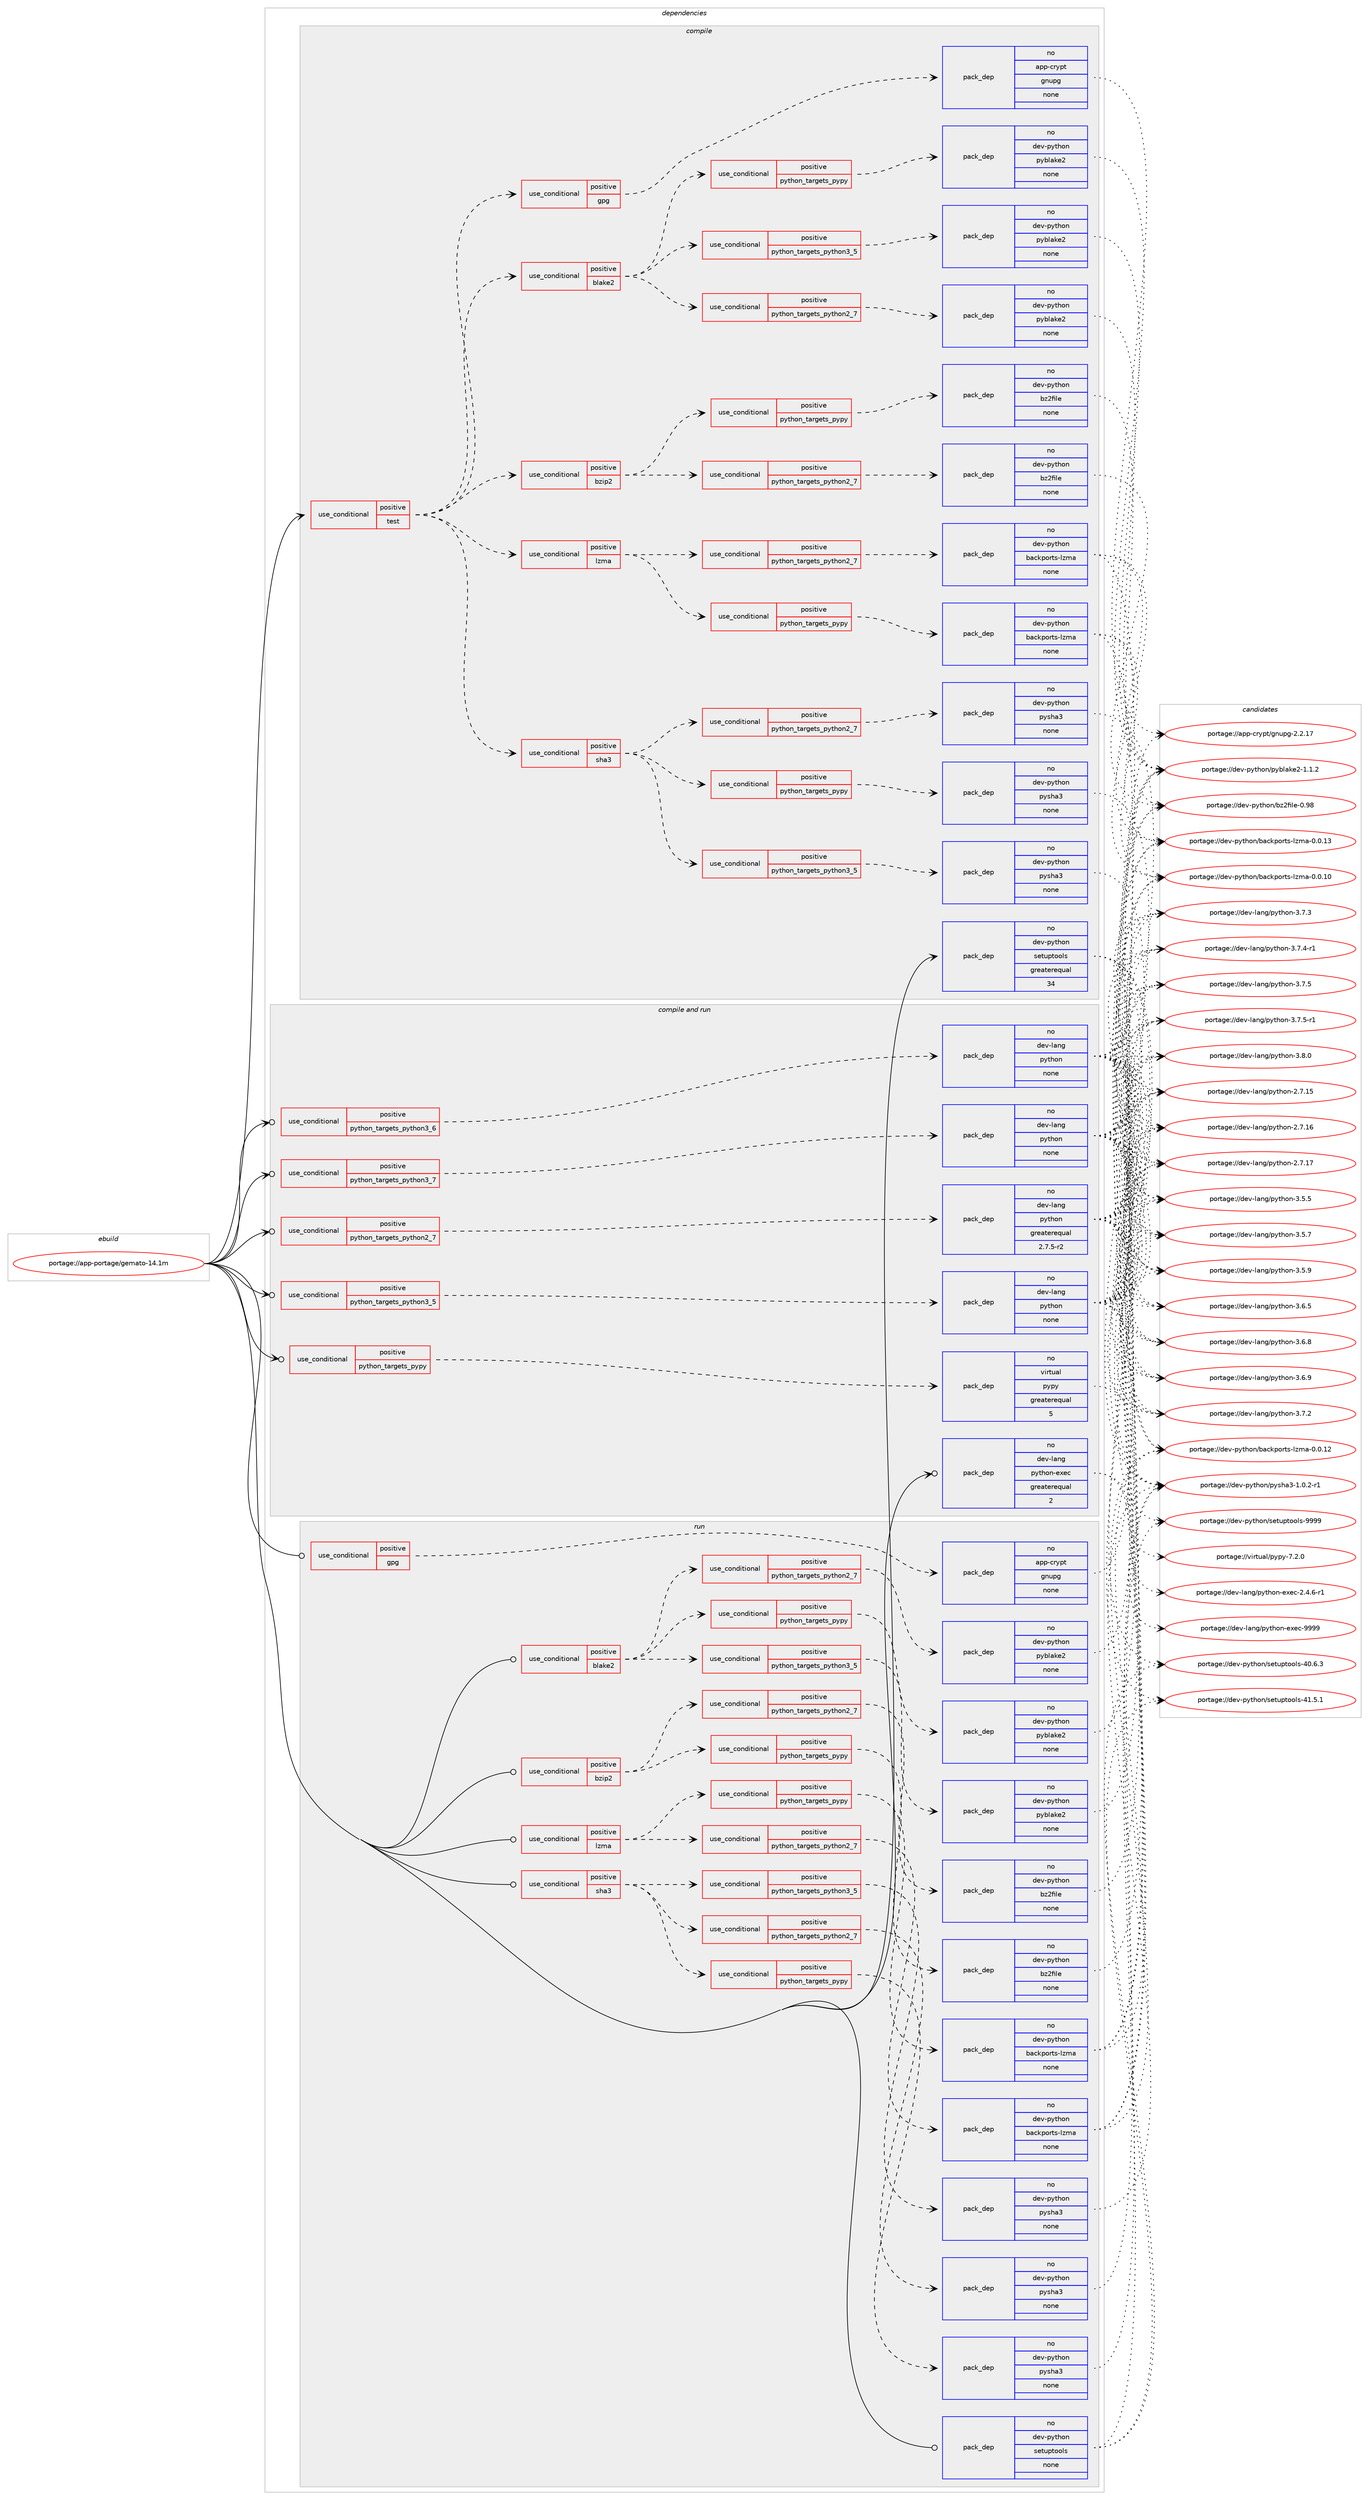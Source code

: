 digraph prolog {

# *************
# Graph options
# *************

newrank=true;
concentrate=true;
compound=true;
graph [rankdir=LR,fontname=Helvetica,fontsize=10,ranksep=1.5];#, ranksep=2.5, nodesep=0.2];
edge  [arrowhead=vee];
node  [fontname=Helvetica,fontsize=10];

# **********
# The ebuild
# **********

subgraph cluster_leftcol {
color=gray;
rank=same;
label=<<i>ebuild</i>>;
id [label="portage://app-portage/gemato-14.1m", color=red, width=4, href="../app-portage/gemato-14.1m.svg"];
}

# ****************
# The dependencies
# ****************

subgraph cluster_midcol {
color=gray;
label=<<i>dependencies</i>>;
subgraph cluster_compile {
fillcolor="#eeeeee";
style=filled;
label=<<i>compile</i>>;
subgraph cond9972 {
dependency40876 [label=<<TABLE BORDER="0" CELLBORDER="1" CELLSPACING="0" CELLPADDING="4"><TR><TD ROWSPAN="3" CELLPADDING="10">use_conditional</TD></TR><TR><TD>positive</TD></TR><TR><TD>test</TD></TR></TABLE>>, shape=none, color=red];
subgraph cond9973 {
dependency40877 [label=<<TABLE BORDER="0" CELLBORDER="1" CELLSPACING="0" CELLPADDING="4"><TR><TD ROWSPAN="3" CELLPADDING="10">use_conditional</TD></TR><TR><TD>positive</TD></TR><TR><TD>blake2</TD></TR></TABLE>>, shape=none, color=red];
subgraph cond9974 {
dependency40878 [label=<<TABLE BORDER="0" CELLBORDER="1" CELLSPACING="0" CELLPADDING="4"><TR><TD ROWSPAN="3" CELLPADDING="10">use_conditional</TD></TR><TR><TD>positive</TD></TR><TR><TD>python_targets_pypy</TD></TR></TABLE>>, shape=none, color=red];
subgraph pack30223 {
dependency40879 [label=<<TABLE BORDER="0" CELLBORDER="1" CELLSPACING="0" CELLPADDING="4" WIDTH="220"><TR><TD ROWSPAN="6" CELLPADDING="30">pack_dep</TD></TR><TR><TD WIDTH="110">no</TD></TR><TR><TD>dev-python</TD></TR><TR><TD>pyblake2</TD></TR><TR><TD>none</TD></TR><TR><TD></TD></TR></TABLE>>, shape=none, color=blue];
}
dependency40878:e -> dependency40879:w [weight=20,style="dashed",arrowhead="vee"];
}
dependency40877:e -> dependency40878:w [weight=20,style="dashed",arrowhead="vee"];
subgraph cond9975 {
dependency40880 [label=<<TABLE BORDER="0" CELLBORDER="1" CELLSPACING="0" CELLPADDING="4"><TR><TD ROWSPAN="3" CELLPADDING="10">use_conditional</TD></TR><TR><TD>positive</TD></TR><TR><TD>python_targets_python2_7</TD></TR></TABLE>>, shape=none, color=red];
subgraph pack30224 {
dependency40881 [label=<<TABLE BORDER="0" CELLBORDER="1" CELLSPACING="0" CELLPADDING="4" WIDTH="220"><TR><TD ROWSPAN="6" CELLPADDING="30">pack_dep</TD></TR><TR><TD WIDTH="110">no</TD></TR><TR><TD>dev-python</TD></TR><TR><TD>pyblake2</TD></TR><TR><TD>none</TD></TR><TR><TD></TD></TR></TABLE>>, shape=none, color=blue];
}
dependency40880:e -> dependency40881:w [weight=20,style="dashed",arrowhead="vee"];
}
dependency40877:e -> dependency40880:w [weight=20,style="dashed",arrowhead="vee"];
subgraph cond9976 {
dependency40882 [label=<<TABLE BORDER="0" CELLBORDER="1" CELLSPACING="0" CELLPADDING="4"><TR><TD ROWSPAN="3" CELLPADDING="10">use_conditional</TD></TR><TR><TD>positive</TD></TR><TR><TD>python_targets_python3_5</TD></TR></TABLE>>, shape=none, color=red];
subgraph pack30225 {
dependency40883 [label=<<TABLE BORDER="0" CELLBORDER="1" CELLSPACING="0" CELLPADDING="4" WIDTH="220"><TR><TD ROWSPAN="6" CELLPADDING="30">pack_dep</TD></TR><TR><TD WIDTH="110">no</TD></TR><TR><TD>dev-python</TD></TR><TR><TD>pyblake2</TD></TR><TR><TD>none</TD></TR><TR><TD></TD></TR></TABLE>>, shape=none, color=blue];
}
dependency40882:e -> dependency40883:w [weight=20,style="dashed",arrowhead="vee"];
}
dependency40877:e -> dependency40882:w [weight=20,style="dashed",arrowhead="vee"];
}
dependency40876:e -> dependency40877:w [weight=20,style="dashed",arrowhead="vee"];
subgraph cond9977 {
dependency40884 [label=<<TABLE BORDER="0" CELLBORDER="1" CELLSPACING="0" CELLPADDING="4"><TR><TD ROWSPAN="3" CELLPADDING="10">use_conditional</TD></TR><TR><TD>positive</TD></TR><TR><TD>bzip2</TD></TR></TABLE>>, shape=none, color=red];
subgraph cond9978 {
dependency40885 [label=<<TABLE BORDER="0" CELLBORDER="1" CELLSPACING="0" CELLPADDING="4"><TR><TD ROWSPAN="3" CELLPADDING="10">use_conditional</TD></TR><TR><TD>positive</TD></TR><TR><TD>python_targets_pypy</TD></TR></TABLE>>, shape=none, color=red];
subgraph pack30226 {
dependency40886 [label=<<TABLE BORDER="0" CELLBORDER="1" CELLSPACING="0" CELLPADDING="4" WIDTH="220"><TR><TD ROWSPAN="6" CELLPADDING="30">pack_dep</TD></TR><TR><TD WIDTH="110">no</TD></TR><TR><TD>dev-python</TD></TR><TR><TD>bz2file</TD></TR><TR><TD>none</TD></TR><TR><TD></TD></TR></TABLE>>, shape=none, color=blue];
}
dependency40885:e -> dependency40886:w [weight=20,style="dashed",arrowhead="vee"];
}
dependency40884:e -> dependency40885:w [weight=20,style="dashed",arrowhead="vee"];
subgraph cond9979 {
dependency40887 [label=<<TABLE BORDER="0" CELLBORDER="1" CELLSPACING="0" CELLPADDING="4"><TR><TD ROWSPAN="3" CELLPADDING="10">use_conditional</TD></TR><TR><TD>positive</TD></TR><TR><TD>python_targets_python2_7</TD></TR></TABLE>>, shape=none, color=red];
subgraph pack30227 {
dependency40888 [label=<<TABLE BORDER="0" CELLBORDER="1" CELLSPACING="0" CELLPADDING="4" WIDTH="220"><TR><TD ROWSPAN="6" CELLPADDING="30">pack_dep</TD></TR><TR><TD WIDTH="110">no</TD></TR><TR><TD>dev-python</TD></TR><TR><TD>bz2file</TD></TR><TR><TD>none</TD></TR><TR><TD></TD></TR></TABLE>>, shape=none, color=blue];
}
dependency40887:e -> dependency40888:w [weight=20,style="dashed",arrowhead="vee"];
}
dependency40884:e -> dependency40887:w [weight=20,style="dashed",arrowhead="vee"];
}
dependency40876:e -> dependency40884:w [weight=20,style="dashed",arrowhead="vee"];
subgraph cond9980 {
dependency40889 [label=<<TABLE BORDER="0" CELLBORDER="1" CELLSPACING="0" CELLPADDING="4"><TR><TD ROWSPAN="3" CELLPADDING="10">use_conditional</TD></TR><TR><TD>positive</TD></TR><TR><TD>gpg</TD></TR></TABLE>>, shape=none, color=red];
subgraph pack30228 {
dependency40890 [label=<<TABLE BORDER="0" CELLBORDER="1" CELLSPACING="0" CELLPADDING="4" WIDTH="220"><TR><TD ROWSPAN="6" CELLPADDING="30">pack_dep</TD></TR><TR><TD WIDTH="110">no</TD></TR><TR><TD>app-crypt</TD></TR><TR><TD>gnupg</TD></TR><TR><TD>none</TD></TR><TR><TD></TD></TR></TABLE>>, shape=none, color=blue];
}
dependency40889:e -> dependency40890:w [weight=20,style="dashed",arrowhead="vee"];
}
dependency40876:e -> dependency40889:w [weight=20,style="dashed",arrowhead="vee"];
subgraph cond9981 {
dependency40891 [label=<<TABLE BORDER="0" CELLBORDER="1" CELLSPACING="0" CELLPADDING="4"><TR><TD ROWSPAN="3" CELLPADDING="10">use_conditional</TD></TR><TR><TD>positive</TD></TR><TR><TD>lzma</TD></TR></TABLE>>, shape=none, color=red];
subgraph cond9982 {
dependency40892 [label=<<TABLE BORDER="0" CELLBORDER="1" CELLSPACING="0" CELLPADDING="4"><TR><TD ROWSPAN="3" CELLPADDING="10">use_conditional</TD></TR><TR><TD>positive</TD></TR><TR><TD>python_targets_pypy</TD></TR></TABLE>>, shape=none, color=red];
subgraph pack30229 {
dependency40893 [label=<<TABLE BORDER="0" CELLBORDER="1" CELLSPACING="0" CELLPADDING="4" WIDTH="220"><TR><TD ROWSPAN="6" CELLPADDING="30">pack_dep</TD></TR><TR><TD WIDTH="110">no</TD></TR><TR><TD>dev-python</TD></TR><TR><TD>backports-lzma</TD></TR><TR><TD>none</TD></TR><TR><TD></TD></TR></TABLE>>, shape=none, color=blue];
}
dependency40892:e -> dependency40893:w [weight=20,style="dashed",arrowhead="vee"];
}
dependency40891:e -> dependency40892:w [weight=20,style="dashed",arrowhead="vee"];
subgraph cond9983 {
dependency40894 [label=<<TABLE BORDER="0" CELLBORDER="1" CELLSPACING="0" CELLPADDING="4"><TR><TD ROWSPAN="3" CELLPADDING="10">use_conditional</TD></TR><TR><TD>positive</TD></TR><TR><TD>python_targets_python2_7</TD></TR></TABLE>>, shape=none, color=red];
subgraph pack30230 {
dependency40895 [label=<<TABLE BORDER="0" CELLBORDER="1" CELLSPACING="0" CELLPADDING="4" WIDTH="220"><TR><TD ROWSPAN="6" CELLPADDING="30">pack_dep</TD></TR><TR><TD WIDTH="110">no</TD></TR><TR><TD>dev-python</TD></TR><TR><TD>backports-lzma</TD></TR><TR><TD>none</TD></TR><TR><TD></TD></TR></TABLE>>, shape=none, color=blue];
}
dependency40894:e -> dependency40895:w [weight=20,style="dashed",arrowhead="vee"];
}
dependency40891:e -> dependency40894:w [weight=20,style="dashed",arrowhead="vee"];
}
dependency40876:e -> dependency40891:w [weight=20,style="dashed",arrowhead="vee"];
subgraph cond9984 {
dependency40896 [label=<<TABLE BORDER="0" CELLBORDER="1" CELLSPACING="0" CELLPADDING="4"><TR><TD ROWSPAN="3" CELLPADDING="10">use_conditional</TD></TR><TR><TD>positive</TD></TR><TR><TD>sha3</TD></TR></TABLE>>, shape=none, color=red];
subgraph cond9985 {
dependency40897 [label=<<TABLE BORDER="0" CELLBORDER="1" CELLSPACING="0" CELLPADDING="4"><TR><TD ROWSPAN="3" CELLPADDING="10">use_conditional</TD></TR><TR><TD>positive</TD></TR><TR><TD>python_targets_pypy</TD></TR></TABLE>>, shape=none, color=red];
subgraph pack30231 {
dependency40898 [label=<<TABLE BORDER="0" CELLBORDER="1" CELLSPACING="0" CELLPADDING="4" WIDTH="220"><TR><TD ROWSPAN="6" CELLPADDING="30">pack_dep</TD></TR><TR><TD WIDTH="110">no</TD></TR><TR><TD>dev-python</TD></TR><TR><TD>pysha3</TD></TR><TR><TD>none</TD></TR><TR><TD></TD></TR></TABLE>>, shape=none, color=blue];
}
dependency40897:e -> dependency40898:w [weight=20,style="dashed",arrowhead="vee"];
}
dependency40896:e -> dependency40897:w [weight=20,style="dashed",arrowhead="vee"];
subgraph cond9986 {
dependency40899 [label=<<TABLE BORDER="0" CELLBORDER="1" CELLSPACING="0" CELLPADDING="4"><TR><TD ROWSPAN="3" CELLPADDING="10">use_conditional</TD></TR><TR><TD>positive</TD></TR><TR><TD>python_targets_python2_7</TD></TR></TABLE>>, shape=none, color=red];
subgraph pack30232 {
dependency40900 [label=<<TABLE BORDER="0" CELLBORDER="1" CELLSPACING="0" CELLPADDING="4" WIDTH="220"><TR><TD ROWSPAN="6" CELLPADDING="30">pack_dep</TD></TR><TR><TD WIDTH="110">no</TD></TR><TR><TD>dev-python</TD></TR><TR><TD>pysha3</TD></TR><TR><TD>none</TD></TR><TR><TD></TD></TR></TABLE>>, shape=none, color=blue];
}
dependency40899:e -> dependency40900:w [weight=20,style="dashed",arrowhead="vee"];
}
dependency40896:e -> dependency40899:w [weight=20,style="dashed",arrowhead="vee"];
subgraph cond9987 {
dependency40901 [label=<<TABLE BORDER="0" CELLBORDER="1" CELLSPACING="0" CELLPADDING="4"><TR><TD ROWSPAN="3" CELLPADDING="10">use_conditional</TD></TR><TR><TD>positive</TD></TR><TR><TD>python_targets_python3_5</TD></TR></TABLE>>, shape=none, color=red];
subgraph pack30233 {
dependency40902 [label=<<TABLE BORDER="0" CELLBORDER="1" CELLSPACING="0" CELLPADDING="4" WIDTH="220"><TR><TD ROWSPAN="6" CELLPADDING="30">pack_dep</TD></TR><TR><TD WIDTH="110">no</TD></TR><TR><TD>dev-python</TD></TR><TR><TD>pysha3</TD></TR><TR><TD>none</TD></TR><TR><TD></TD></TR></TABLE>>, shape=none, color=blue];
}
dependency40901:e -> dependency40902:w [weight=20,style="dashed",arrowhead="vee"];
}
dependency40896:e -> dependency40901:w [weight=20,style="dashed",arrowhead="vee"];
}
dependency40876:e -> dependency40896:w [weight=20,style="dashed",arrowhead="vee"];
}
id:e -> dependency40876:w [weight=20,style="solid",arrowhead="vee"];
subgraph pack30234 {
dependency40903 [label=<<TABLE BORDER="0" CELLBORDER="1" CELLSPACING="0" CELLPADDING="4" WIDTH="220"><TR><TD ROWSPAN="6" CELLPADDING="30">pack_dep</TD></TR><TR><TD WIDTH="110">no</TD></TR><TR><TD>dev-python</TD></TR><TR><TD>setuptools</TD></TR><TR><TD>greaterequal</TD></TR><TR><TD>34</TD></TR></TABLE>>, shape=none, color=blue];
}
id:e -> dependency40903:w [weight=20,style="solid",arrowhead="vee"];
}
subgraph cluster_compileandrun {
fillcolor="#eeeeee";
style=filled;
label=<<i>compile and run</i>>;
subgraph cond9988 {
dependency40904 [label=<<TABLE BORDER="0" CELLBORDER="1" CELLSPACING="0" CELLPADDING="4"><TR><TD ROWSPAN="3" CELLPADDING="10">use_conditional</TD></TR><TR><TD>positive</TD></TR><TR><TD>python_targets_pypy</TD></TR></TABLE>>, shape=none, color=red];
subgraph pack30235 {
dependency40905 [label=<<TABLE BORDER="0" CELLBORDER="1" CELLSPACING="0" CELLPADDING="4" WIDTH="220"><TR><TD ROWSPAN="6" CELLPADDING="30">pack_dep</TD></TR><TR><TD WIDTH="110">no</TD></TR><TR><TD>virtual</TD></TR><TR><TD>pypy</TD></TR><TR><TD>greaterequal</TD></TR><TR><TD>5</TD></TR></TABLE>>, shape=none, color=blue];
}
dependency40904:e -> dependency40905:w [weight=20,style="dashed",arrowhead="vee"];
}
id:e -> dependency40904:w [weight=20,style="solid",arrowhead="odotvee"];
subgraph cond9989 {
dependency40906 [label=<<TABLE BORDER="0" CELLBORDER="1" CELLSPACING="0" CELLPADDING="4"><TR><TD ROWSPAN="3" CELLPADDING="10">use_conditional</TD></TR><TR><TD>positive</TD></TR><TR><TD>python_targets_python2_7</TD></TR></TABLE>>, shape=none, color=red];
subgraph pack30236 {
dependency40907 [label=<<TABLE BORDER="0" CELLBORDER="1" CELLSPACING="0" CELLPADDING="4" WIDTH="220"><TR><TD ROWSPAN="6" CELLPADDING="30">pack_dep</TD></TR><TR><TD WIDTH="110">no</TD></TR><TR><TD>dev-lang</TD></TR><TR><TD>python</TD></TR><TR><TD>greaterequal</TD></TR><TR><TD>2.7.5-r2</TD></TR></TABLE>>, shape=none, color=blue];
}
dependency40906:e -> dependency40907:w [weight=20,style="dashed",arrowhead="vee"];
}
id:e -> dependency40906:w [weight=20,style="solid",arrowhead="odotvee"];
subgraph cond9990 {
dependency40908 [label=<<TABLE BORDER="0" CELLBORDER="1" CELLSPACING="0" CELLPADDING="4"><TR><TD ROWSPAN="3" CELLPADDING="10">use_conditional</TD></TR><TR><TD>positive</TD></TR><TR><TD>python_targets_python3_5</TD></TR></TABLE>>, shape=none, color=red];
subgraph pack30237 {
dependency40909 [label=<<TABLE BORDER="0" CELLBORDER="1" CELLSPACING="0" CELLPADDING="4" WIDTH="220"><TR><TD ROWSPAN="6" CELLPADDING="30">pack_dep</TD></TR><TR><TD WIDTH="110">no</TD></TR><TR><TD>dev-lang</TD></TR><TR><TD>python</TD></TR><TR><TD>none</TD></TR><TR><TD></TD></TR></TABLE>>, shape=none, color=blue];
}
dependency40908:e -> dependency40909:w [weight=20,style="dashed",arrowhead="vee"];
}
id:e -> dependency40908:w [weight=20,style="solid",arrowhead="odotvee"];
subgraph cond9991 {
dependency40910 [label=<<TABLE BORDER="0" CELLBORDER="1" CELLSPACING="0" CELLPADDING="4"><TR><TD ROWSPAN="3" CELLPADDING="10">use_conditional</TD></TR><TR><TD>positive</TD></TR><TR><TD>python_targets_python3_6</TD></TR></TABLE>>, shape=none, color=red];
subgraph pack30238 {
dependency40911 [label=<<TABLE BORDER="0" CELLBORDER="1" CELLSPACING="0" CELLPADDING="4" WIDTH="220"><TR><TD ROWSPAN="6" CELLPADDING="30">pack_dep</TD></TR><TR><TD WIDTH="110">no</TD></TR><TR><TD>dev-lang</TD></TR><TR><TD>python</TD></TR><TR><TD>none</TD></TR><TR><TD></TD></TR></TABLE>>, shape=none, color=blue];
}
dependency40910:e -> dependency40911:w [weight=20,style="dashed",arrowhead="vee"];
}
id:e -> dependency40910:w [weight=20,style="solid",arrowhead="odotvee"];
subgraph cond9992 {
dependency40912 [label=<<TABLE BORDER="0" CELLBORDER="1" CELLSPACING="0" CELLPADDING="4"><TR><TD ROWSPAN="3" CELLPADDING="10">use_conditional</TD></TR><TR><TD>positive</TD></TR><TR><TD>python_targets_python3_7</TD></TR></TABLE>>, shape=none, color=red];
subgraph pack30239 {
dependency40913 [label=<<TABLE BORDER="0" CELLBORDER="1" CELLSPACING="0" CELLPADDING="4" WIDTH="220"><TR><TD ROWSPAN="6" CELLPADDING="30">pack_dep</TD></TR><TR><TD WIDTH="110">no</TD></TR><TR><TD>dev-lang</TD></TR><TR><TD>python</TD></TR><TR><TD>none</TD></TR><TR><TD></TD></TR></TABLE>>, shape=none, color=blue];
}
dependency40912:e -> dependency40913:w [weight=20,style="dashed",arrowhead="vee"];
}
id:e -> dependency40912:w [weight=20,style="solid",arrowhead="odotvee"];
subgraph pack30240 {
dependency40914 [label=<<TABLE BORDER="0" CELLBORDER="1" CELLSPACING="0" CELLPADDING="4" WIDTH="220"><TR><TD ROWSPAN="6" CELLPADDING="30">pack_dep</TD></TR><TR><TD WIDTH="110">no</TD></TR><TR><TD>dev-lang</TD></TR><TR><TD>python-exec</TD></TR><TR><TD>greaterequal</TD></TR><TR><TD>2</TD></TR></TABLE>>, shape=none, color=blue];
}
id:e -> dependency40914:w [weight=20,style="solid",arrowhead="odotvee"];
}
subgraph cluster_run {
fillcolor="#eeeeee";
style=filled;
label=<<i>run</i>>;
subgraph cond9993 {
dependency40915 [label=<<TABLE BORDER="0" CELLBORDER="1" CELLSPACING="0" CELLPADDING="4"><TR><TD ROWSPAN="3" CELLPADDING="10">use_conditional</TD></TR><TR><TD>positive</TD></TR><TR><TD>blake2</TD></TR></TABLE>>, shape=none, color=red];
subgraph cond9994 {
dependency40916 [label=<<TABLE BORDER="0" CELLBORDER="1" CELLSPACING="0" CELLPADDING="4"><TR><TD ROWSPAN="3" CELLPADDING="10">use_conditional</TD></TR><TR><TD>positive</TD></TR><TR><TD>python_targets_pypy</TD></TR></TABLE>>, shape=none, color=red];
subgraph pack30241 {
dependency40917 [label=<<TABLE BORDER="0" CELLBORDER="1" CELLSPACING="0" CELLPADDING="4" WIDTH="220"><TR><TD ROWSPAN="6" CELLPADDING="30">pack_dep</TD></TR><TR><TD WIDTH="110">no</TD></TR><TR><TD>dev-python</TD></TR><TR><TD>pyblake2</TD></TR><TR><TD>none</TD></TR><TR><TD></TD></TR></TABLE>>, shape=none, color=blue];
}
dependency40916:e -> dependency40917:w [weight=20,style="dashed",arrowhead="vee"];
}
dependency40915:e -> dependency40916:w [weight=20,style="dashed",arrowhead="vee"];
subgraph cond9995 {
dependency40918 [label=<<TABLE BORDER="0" CELLBORDER="1" CELLSPACING="0" CELLPADDING="4"><TR><TD ROWSPAN="3" CELLPADDING="10">use_conditional</TD></TR><TR><TD>positive</TD></TR><TR><TD>python_targets_python2_7</TD></TR></TABLE>>, shape=none, color=red];
subgraph pack30242 {
dependency40919 [label=<<TABLE BORDER="0" CELLBORDER="1" CELLSPACING="0" CELLPADDING="4" WIDTH="220"><TR><TD ROWSPAN="6" CELLPADDING="30">pack_dep</TD></TR><TR><TD WIDTH="110">no</TD></TR><TR><TD>dev-python</TD></TR><TR><TD>pyblake2</TD></TR><TR><TD>none</TD></TR><TR><TD></TD></TR></TABLE>>, shape=none, color=blue];
}
dependency40918:e -> dependency40919:w [weight=20,style="dashed",arrowhead="vee"];
}
dependency40915:e -> dependency40918:w [weight=20,style="dashed",arrowhead="vee"];
subgraph cond9996 {
dependency40920 [label=<<TABLE BORDER="0" CELLBORDER="1" CELLSPACING="0" CELLPADDING="4"><TR><TD ROWSPAN="3" CELLPADDING="10">use_conditional</TD></TR><TR><TD>positive</TD></TR><TR><TD>python_targets_python3_5</TD></TR></TABLE>>, shape=none, color=red];
subgraph pack30243 {
dependency40921 [label=<<TABLE BORDER="0" CELLBORDER="1" CELLSPACING="0" CELLPADDING="4" WIDTH="220"><TR><TD ROWSPAN="6" CELLPADDING="30">pack_dep</TD></TR><TR><TD WIDTH="110">no</TD></TR><TR><TD>dev-python</TD></TR><TR><TD>pyblake2</TD></TR><TR><TD>none</TD></TR><TR><TD></TD></TR></TABLE>>, shape=none, color=blue];
}
dependency40920:e -> dependency40921:w [weight=20,style="dashed",arrowhead="vee"];
}
dependency40915:e -> dependency40920:w [weight=20,style="dashed",arrowhead="vee"];
}
id:e -> dependency40915:w [weight=20,style="solid",arrowhead="odot"];
subgraph cond9997 {
dependency40922 [label=<<TABLE BORDER="0" CELLBORDER="1" CELLSPACING="0" CELLPADDING="4"><TR><TD ROWSPAN="3" CELLPADDING="10">use_conditional</TD></TR><TR><TD>positive</TD></TR><TR><TD>bzip2</TD></TR></TABLE>>, shape=none, color=red];
subgraph cond9998 {
dependency40923 [label=<<TABLE BORDER="0" CELLBORDER="1" CELLSPACING="0" CELLPADDING="4"><TR><TD ROWSPAN="3" CELLPADDING="10">use_conditional</TD></TR><TR><TD>positive</TD></TR><TR><TD>python_targets_pypy</TD></TR></TABLE>>, shape=none, color=red];
subgraph pack30244 {
dependency40924 [label=<<TABLE BORDER="0" CELLBORDER="1" CELLSPACING="0" CELLPADDING="4" WIDTH="220"><TR><TD ROWSPAN="6" CELLPADDING="30">pack_dep</TD></TR><TR><TD WIDTH="110">no</TD></TR><TR><TD>dev-python</TD></TR><TR><TD>bz2file</TD></TR><TR><TD>none</TD></TR><TR><TD></TD></TR></TABLE>>, shape=none, color=blue];
}
dependency40923:e -> dependency40924:w [weight=20,style="dashed",arrowhead="vee"];
}
dependency40922:e -> dependency40923:w [weight=20,style="dashed",arrowhead="vee"];
subgraph cond9999 {
dependency40925 [label=<<TABLE BORDER="0" CELLBORDER="1" CELLSPACING="0" CELLPADDING="4"><TR><TD ROWSPAN="3" CELLPADDING="10">use_conditional</TD></TR><TR><TD>positive</TD></TR><TR><TD>python_targets_python2_7</TD></TR></TABLE>>, shape=none, color=red];
subgraph pack30245 {
dependency40926 [label=<<TABLE BORDER="0" CELLBORDER="1" CELLSPACING="0" CELLPADDING="4" WIDTH="220"><TR><TD ROWSPAN="6" CELLPADDING="30">pack_dep</TD></TR><TR><TD WIDTH="110">no</TD></TR><TR><TD>dev-python</TD></TR><TR><TD>bz2file</TD></TR><TR><TD>none</TD></TR><TR><TD></TD></TR></TABLE>>, shape=none, color=blue];
}
dependency40925:e -> dependency40926:w [weight=20,style="dashed",arrowhead="vee"];
}
dependency40922:e -> dependency40925:w [weight=20,style="dashed",arrowhead="vee"];
}
id:e -> dependency40922:w [weight=20,style="solid",arrowhead="odot"];
subgraph cond10000 {
dependency40927 [label=<<TABLE BORDER="0" CELLBORDER="1" CELLSPACING="0" CELLPADDING="4"><TR><TD ROWSPAN="3" CELLPADDING="10">use_conditional</TD></TR><TR><TD>positive</TD></TR><TR><TD>gpg</TD></TR></TABLE>>, shape=none, color=red];
subgraph pack30246 {
dependency40928 [label=<<TABLE BORDER="0" CELLBORDER="1" CELLSPACING="0" CELLPADDING="4" WIDTH="220"><TR><TD ROWSPAN="6" CELLPADDING="30">pack_dep</TD></TR><TR><TD WIDTH="110">no</TD></TR><TR><TD>app-crypt</TD></TR><TR><TD>gnupg</TD></TR><TR><TD>none</TD></TR><TR><TD></TD></TR></TABLE>>, shape=none, color=blue];
}
dependency40927:e -> dependency40928:w [weight=20,style="dashed",arrowhead="vee"];
}
id:e -> dependency40927:w [weight=20,style="solid",arrowhead="odot"];
subgraph cond10001 {
dependency40929 [label=<<TABLE BORDER="0" CELLBORDER="1" CELLSPACING="0" CELLPADDING="4"><TR><TD ROWSPAN="3" CELLPADDING="10">use_conditional</TD></TR><TR><TD>positive</TD></TR><TR><TD>lzma</TD></TR></TABLE>>, shape=none, color=red];
subgraph cond10002 {
dependency40930 [label=<<TABLE BORDER="0" CELLBORDER="1" CELLSPACING="0" CELLPADDING="4"><TR><TD ROWSPAN="3" CELLPADDING="10">use_conditional</TD></TR><TR><TD>positive</TD></TR><TR><TD>python_targets_pypy</TD></TR></TABLE>>, shape=none, color=red];
subgraph pack30247 {
dependency40931 [label=<<TABLE BORDER="0" CELLBORDER="1" CELLSPACING="0" CELLPADDING="4" WIDTH="220"><TR><TD ROWSPAN="6" CELLPADDING="30">pack_dep</TD></TR><TR><TD WIDTH="110">no</TD></TR><TR><TD>dev-python</TD></TR><TR><TD>backports-lzma</TD></TR><TR><TD>none</TD></TR><TR><TD></TD></TR></TABLE>>, shape=none, color=blue];
}
dependency40930:e -> dependency40931:w [weight=20,style="dashed",arrowhead="vee"];
}
dependency40929:e -> dependency40930:w [weight=20,style="dashed",arrowhead="vee"];
subgraph cond10003 {
dependency40932 [label=<<TABLE BORDER="0" CELLBORDER="1" CELLSPACING="0" CELLPADDING="4"><TR><TD ROWSPAN="3" CELLPADDING="10">use_conditional</TD></TR><TR><TD>positive</TD></TR><TR><TD>python_targets_python2_7</TD></TR></TABLE>>, shape=none, color=red];
subgraph pack30248 {
dependency40933 [label=<<TABLE BORDER="0" CELLBORDER="1" CELLSPACING="0" CELLPADDING="4" WIDTH="220"><TR><TD ROWSPAN="6" CELLPADDING="30">pack_dep</TD></TR><TR><TD WIDTH="110">no</TD></TR><TR><TD>dev-python</TD></TR><TR><TD>backports-lzma</TD></TR><TR><TD>none</TD></TR><TR><TD></TD></TR></TABLE>>, shape=none, color=blue];
}
dependency40932:e -> dependency40933:w [weight=20,style="dashed",arrowhead="vee"];
}
dependency40929:e -> dependency40932:w [weight=20,style="dashed",arrowhead="vee"];
}
id:e -> dependency40929:w [weight=20,style="solid",arrowhead="odot"];
subgraph cond10004 {
dependency40934 [label=<<TABLE BORDER="0" CELLBORDER="1" CELLSPACING="0" CELLPADDING="4"><TR><TD ROWSPAN="3" CELLPADDING="10">use_conditional</TD></TR><TR><TD>positive</TD></TR><TR><TD>sha3</TD></TR></TABLE>>, shape=none, color=red];
subgraph cond10005 {
dependency40935 [label=<<TABLE BORDER="0" CELLBORDER="1" CELLSPACING="0" CELLPADDING="4"><TR><TD ROWSPAN="3" CELLPADDING="10">use_conditional</TD></TR><TR><TD>positive</TD></TR><TR><TD>python_targets_pypy</TD></TR></TABLE>>, shape=none, color=red];
subgraph pack30249 {
dependency40936 [label=<<TABLE BORDER="0" CELLBORDER="1" CELLSPACING="0" CELLPADDING="4" WIDTH="220"><TR><TD ROWSPAN="6" CELLPADDING="30">pack_dep</TD></TR><TR><TD WIDTH="110">no</TD></TR><TR><TD>dev-python</TD></TR><TR><TD>pysha3</TD></TR><TR><TD>none</TD></TR><TR><TD></TD></TR></TABLE>>, shape=none, color=blue];
}
dependency40935:e -> dependency40936:w [weight=20,style="dashed",arrowhead="vee"];
}
dependency40934:e -> dependency40935:w [weight=20,style="dashed",arrowhead="vee"];
subgraph cond10006 {
dependency40937 [label=<<TABLE BORDER="0" CELLBORDER="1" CELLSPACING="0" CELLPADDING="4"><TR><TD ROWSPAN="3" CELLPADDING="10">use_conditional</TD></TR><TR><TD>positive</TD></TR><TR><TD>python_targets_python2_7</TD></TR></TABLE>>, shape=none, color=red];
subgraph pack30250 {
dependency40938 [label=<<TABLE BORDER="0" CELLBORDER="1" CELLSPACING="0" CELLPADDING="4" WIDTH="220"><TR><TD ROWSPAN="6" CELLPADDING="30">pack_dep</TD></TR><TR><TD WIDTH="110">no</TD></TR><TR><TD>dev-python</TD></TR><TR><TD>pysha3</TD></TR><TR><TD>none</TD></TR><TR><TD></TD></TR></TABLE>>, shape=none, color=blue];
}
dependency40937:e -> dependency40938:w [weight=20,style="dashed",arrowhead="vee"];
}
dependency40934:e -> dependency40937:w [weight=20,style="dashed",arrowhead="vee"];
subgraph cond10007 {
dependency40939 [label=<<TABLE BORDER="0" CELLBORDER="1" CELLSPACING="0" CELLPADDING="4"><TR><TD ROWSPAN="3" CELLPADDING="10">use_conditional</TD></TR><TR><TD>positive</TD></TR><TR><TD>python_targets_python3_5</TD></TR></TABLE>>, shape=none, color=red];
subgraph pack30251 {
dependency40940 [label=<<TABLE BORDER="0" CELLBORDER="1" CELLSPACING="0" CELLPADDING="4" WIDTH="220"><TR><TD ROWSPAN="6" CELLPADDING="30">pack_dep</TD></TR><TR><TD WIDTH="110">no</TD></TR><TR><TD>dev-python</TD></TR><TR><TD>pysha3</TD></TR><TR><TD>none</TD></TR><TR><TD></TD></TR></TABLE>>, shape=none, color=blue];
}
dependency40939:e -> dependency40940:w [weight=20,style="dashed",arrowhead="vee"];
}
dependency40934:e -> dependency40939:w [weight=20,style="dashed",arrowhead="vee"];
}
id:e -> dependency40934:w [weight=20,style="solid",arrowhead="odot"];
subgraph pack30252 {
dependency40941 [label=<<TABLE BORDER="0" CELLBORDER="1" CELLSPACING="0" CELLPADDING="4" WIDTH="220"><TR><TD ROWSPAN="6" CELLPADDING="30">pack_dep</TD></TR><TR><TD WIDTH="110">no</TD></TR><TR><TD>dev-python</TD></TR><TR><TD>setuptools</TD></TR><TR><TD>none</TD></TR><TR><TD></TD></TR></TABLE>>, shape=none, color=blue];
}
id:e -> dependency40941:w [weight=20,style="solid",arrowhead="odot"];
}
}

# **************
# The candidates
# **************

subgraph cluster_choices {
rank=same;
color=gray;
label=<<i>candidates</i>>;

subgraph choice30223 {
color=black;
nodesep=1;
choiceportage1001011184511212111610411111047112121981089710710150454946494650 [label="portage://dev-python/pyblake2-1.1.2", color=red, width=4,href="../dev-python/pyblake2-1.1.2.svg"];
dependency40879:e -> choiceportage1001011184511212111610411111047112121981089710710150454946494650:w [style=dotted,weight="100"];
}
subgraph choice30224 {
color=black;
nodesep=1;
choiceportage1001011184511212111610411111047112121981089710710150454946494650 [label="portage://dev-python/pyblake2-1.1.2", color=red, width=4,href="../dev-python/pyblake2-1.1.2.svg"];
dependency40881:e -> choiceportage1001011184511212111610411111047112121981089710710150454946494650:w [style=dotted,weight="100"];
}
subgraph choice30225 {
color=black;
nodesep=1;
choiceportage1001011184511212111610411111047112121981089710710150454946494650 [label="portage://dev-python/pyblake2-1.1.2", color=red, width=4,href="../dev-python/pyblake2-1.1.2.svg"];
dependency40883:e -> choiceportage1001011184511212111610411111047112121981089710710150454946494650:w [style=dotted,weight="100"];
}
subgraph choice30226 {
color=black;
nodesep=1;
choiceportage100101118451121211161041111104798122501021051081014548465756 [label="portage://dev-python/bz2file-0.98", color=red, width=4,href="../dev-python/bz2file-0.98.svg"];
dependency40886:e -> choiceportage100101118451121211161041111104798122501021051081014548465756:w [style=dotted,weight="100"];
}
subgraph choice30227 {
color=black;
nodesep=1;
choiceportage100101118451121211161041111104798122501021051081014548465756 [label="portage://dev-python/bz2file-0.98", color=red, width=4,href="../dev-python/bz2file-0.98.svg"];
dependency40888:e -> choiceportage100101118451121211161041111104798122501021051081014548465756:w [style=dotted,weight="100"];
}
subgraph choice30228 {
color=black;
nodesep=1;
choiceportage9711211245991141211121164710311011711210345504650464955 [label="portage://app-crypt/gnupg-2.2.17", color=red, width=4,href="../app-crypt/gnupg-2.2.17.svg"];
dependency40890:e -> choiceportage9711211245991141211121164710311011711210345504650464955:w [style=dotted,weight="100"];
}
subgraph choice30229 {
color=black;
nodesep=1;
choiceportage1001011184511212111610411111047989799107112111114116115451081221099745484648464948 [label="portage://dev-python/backports-lzma-0.0.10", color=red, width=4,href="../dev-python/backports-lzma-0.0.10.svg"];
choiceportage1001011184511212111610411111047989799107112111114116115451081221099745484648464950 [label="portage://dev-python/backports-lzma-0.0.12", color=red, width=4,href="../dev-python/backports-lzma-0.0.12.svg"];
choiceportage1001011184511212111610411111047989799107112111114116115451081221099745484648464951 [label="portage://dev-python/backports-lzma-0.0.13", color=red, width=4,href="../dev-python/backports-lzma-0.0.13.svg"];
dependency40893:e -> choiceportage1001011184511212111610411111047989799107112111114116115451081221099745484648464948:w [style=dotted,weight="100"];
dependency40893:e -> choiceportage1001011184511212111610411111047989799107112111114116115451081221099745484648464950:w [style=dotted,weight="100"];
dependency40893:e -> choiceportage1001011184511212111610411111047989799107112111114116115451081221099745484648464951:w [style=dotted,weight="100"];
}
subgraph choice30230 {
color=black;
nodesep=1;
choiceportage1001011184511212111610411111047989799107112111114116115451081221099745484648464948 [label="portage://dev-python/backports-lzma-0.0.10", color=red, width=4,href="../dev-python/backports-lzma-0.0.10.svg"];
choiceportage1001011184511212111610411111047989799107112111114116115451081221099745484648464950 [label="portage://dev-python/backports-lzma-0.0.12", color=red, width=4,href="../dev-python/backports-lzma-0.0.12.svg"];
choiceportage1001011184511212111610411111047989799107112111114116115451081221099745484648464951 [label="portage://dev-python/backports-lzma-0.0.13", color=red, width=4,href="../dev-python/backports-lzma-0.0.13.svg"];
dependency40895:e -> choiceportage1001011184511212111610411111047989799107112111114116115451081221099745484648464948:w [style=dotted,weight="100"];
dependency40895:e -> choiceportage1001011184511212111610411111047989799107112111114116115451081221099745484648464950:w [style=dotted,weight="100"];
dependency40895:e -> choiceportage1001011184511212111610411111047989799107112111114116115451081221099745484648464951:w [style=dotted,weight="100"];
}
subgraph choice30231 {
color=black;
nodesep=1;
choiceportage100101118451121211161041111104711212111510497514549464846504511449 [label="portage://dev-python/pysha3-1.0.2-r1", color=red, width=4,href="../dev-python/pysha3-1.0.2-r1.svg"];
dependency40898:e -> choiceportage100101118451121211161041111104711212111510497514549464846504511449:w [style=dotted,weight="100"];
}
subgraph choice30232 {
color=black;
nodesep=1;
choiceportage100101118451121211161041111104711212111510497514549464846504511449 [label="portage://dev-python/pysha3-1.0.2-r1", color=red, width=4,href="../dev-python/pysha3-1.0.2-r1.svg"];
dependency40900:e -> choiceportage100101118451121211161041111104711212111510497514549464846504511449:w [style=dotted,weight="100"];
}
subgraph choice30233 {
color=black;
nodesep=1;
choiceportage100101118451121211161041111104711212111510497514549464846504511449 [label="portage://dev-python/pysha3-1.0.2-r1", color=red, width=4,href="../dev-python/pysha3-1.0.2-r1.svg"];
dependency40902:e -> choiceportage100101118451121211161041111104711212111510497514549464846504511449:w [style=dotted,weight="100"];
}
subgraph choice30234 {
color=black;
nodesep=1;
choiceportage100101118451121211161041111104711510111611711211611111110811545524846544651 [label="portage://dev-python/setuptools-40.6.3", color=red, width=4,href="../dev-python/setuptools-40.6.3.svg"];
choiceportage100101118451121211161041111104711510111611711211611111110811545524946534649 [label="portage://dev-python/setuptools-41.5.1", color=red, width=4,href="../dev-python/setuptools-41.5.1.svg"];
choiceportage10010111845112121116104111110471151011161171121161111111081154557575757 [label="portage://dev-python/setuptools-9999", color=red, width=4,href="../dev-python/setuptools-9999.svg"];
dependency40903:e -> choiceportage100101118451121211161041111104711510111611711211611111110811545524846544651:w [style=dotted,weight="100"];
dependency40903:e -> choiceportage100101118451121211161041111104711510111611711211611111110811545524946534649:w [style=dotted,weight="100"];
dependency40903:e -> choiceportage10010111845112121116104111110471151011161171121161111111081154557575757:w [style=dotted,weight="100"];
}
subgraph choice30235 {
color=black;
nodesep=1;
choiceportage1181051141161179710847112121112121455546504648 [label="portage://virtual/pypy-7.2.0", color=red, width=4,href="../virtual/pypy-7.2.0.svg"];
dependency40905:e -> choiceportage1181051141161179710847112121112121455546504648:w [style=dotted,weight="100"];
}
subgraph choice30236 {
color=black;
nodesep=1;
choiceportage10010111845108971101034711212111610411111045504655464953 [label="portage://dev-lang/python-2.7.15", color=red, width=4,href="../dev-lang/python-2.7.15.svg"];
choiceportage10010111845108971101034711212111610411111045504655464954 [label="portage://dev-lang/python-2.7.16", color=red, width=4,href="../dev-lang/python-2.7.16.svg"];
choiceportage10010111845108971101034711212111610411111045504655464955 [label="portage://dev-lang/python-2.7.17", color=red, width=4,href="../dev-lang/python-2.7.17.svg"];
choiceportage100101118451089711010347112121116104111110455146534653 [label="portage://dev-lang/python-3.5.5", color=red, width=4,href="../dev-lang/python-3.5.5.svg"];
choiceportage100101118451089711010347112121116104111110455146534655 [label="portage://dev-lang/python-3.5.7", color=red, width=4,href="../dev-lang/python-3.5.7.svg"];
choiceportage100101118451089711010347112121116104111110455146534657 [label="portage://dev-lang/python-3.5.9", color=red, width=4,href="../dev-lang/python-3.5.9.svg"];
choiceportage100101118451089711010347112121116104111110455146544653 [label="portage://dev-lang/python-3.6.5", color=red, width=4,href="../dev-lang/python-3.6.5.svg"];
choiceportage100101118451089711010347112121116104111110455146544656 [label="portage://dev-lang/python-3.6.8", color=red, width=4,href="../dev-lang/python-3.6.8.svg"];
choiceportage100101118451089711010347112121116104111110455146544657 [label="portage://dev-lang/python-3.6.9", color=red, width=4,href="../dev-lang/python-3.6.9.svg"];
choiceportage100101118451089711010347112121116104111110455146554650 [label="portage://dev-lang/python-3.7.2", color=red, width=4,href="../dev-lang/python-3.7.2.svg"];
choiceportage100101118451089711010347112121116104111110455146554651 [label="portage://dev-lang/python-3.7.3", color=red, width=4,href="../dev-lang/python-3.7.3.svg"];
choiceportage1001011184510897110103471121211161041111104551465546524511449 [label="portage://dev-lang/python-3.7.4-r1", color=red, width=4,href="../dev-lang/python-3.7.4-r1.svg"];
choiceportage100101118451089711010347112121116104111110455146554653 [label="portage://dev-lang/python-3.7.5", color=red, width=4,href="../dev-lang/python-3.7.5.svg"];
choiceportage1001011184510897110103471121211161041111104551465546534511449 [label="portage://dev-lang/python-3.7.5-r1", color=red, width=4,href="../dev-lang/python-3.7.5-r1.svg"];
choiceportage100101118451089711010347112121116104111110455146564648 [label="portage://dev-lang/python-3.8.0", color=red, width=4,href="../dev-lang/python-3.8.0.svg"];
dependency40907:e -> choiceportage10010111845108971101034711212111610411111045504655464953:w [style=dotted,weight="100"];
dependency40907:e -> choiceportage10010111845108971101034711212111610411111045504655464954:w [style=dotted,weight="100"];
dependency40907:e -> choiceportage10010111845108971101034711212111610411111045504655464955:w [style=dotted,weight="100"];
dependency40907:e -> choiceportage100101118451089711010347112121116104111110455146534653:w [style=dotted,weight="100"];
dependency40907:e -> choiceportage100101118451089711010347112121116104111110455146534655:w [style=dotted,weight="100"];
dependency40907:e -> choiceportage100101118451089711010347112121116104111110455146534657:w [style=dotted,weight="100"];
dependency40907:e -> choiceportage100101118451089711010347112121116104111110455146544653:w [style=dotted,weight="100"];
dependency40907:e -> choiceportage100101118451089711010347112121116104111110455146544656:w [style=dotted,weight="100"];
dependency40907:e -> choiceportage100101118451089711010347112121116104111110455146544657:w [style=dotted,weight="100"];
dependency40907:e -> choiceportage100101118451089711010347112121116104111110455146554650:w [style=dotted,weight="100"];
dependency40907:e -> choiceportage100101118451089711010347112121116104111110455146554651:w [style=dotted,weight="100"];
dependency40907:e -> choiceportage1001011184510897110103471121211161041111104551465546524511449:w [style=dotted,weight="100"];
dependency40907:e -> choiceportage100101118451089711010347112121116104111110455146554653:w [style=dotted,weight="100"];
dependency40907:e -> choiceportage1001011184510897110103471121211161041111104551465546534511449:w [style=dotted,weight="100"];
dependency40907:e -> choiceportage100101118451089711010347112121116104111110455146564648:w [style=dotted,weight="100"];
}
subgraph choice30237 {
color=black;
nodesep=1;
choiceportage10010111845108971101034711212111610411111045504655464953 [label="portage://dev-lang/python-2.7.15", color=red, width=4,href="../dev-lang/python-2.7.15.svg"];
choiceportage10010111845108971101034711212111610411111045504655464954 [label="portage://dev-lang/python-2.7.16", color=red, width=4,href="../dev-lang/python-2.7.16.svg"];
choiceportage10010111845108971101034711212111610411111045504655464955 [label="portage://dev-lang/python-2.7.17", color=red, width=4,href="../dev-lang/python-2.7.17.svg"];
choiceportage100101118451089711010347112121116104111110455146534653 [label="portage://dev-lang/python-3.5.5", color=red, width=4,href="../dev-lang/python-3.5.5.svg"];
choiceportage100101118451089711010347112121116104111110455146534655 [label="portage://dev-lang/python-3.5.7", color=red, width=4,href="../dev-lang/python-3.5.7.svg"];
choiceportage100101118451089711010347112121116104111110455146534657 [label="portage://dev-lang/python-3.5.9", color=red, width=4,href="../dev-lang/python-3.5.9.svg"];
choiceportage100101118451089711010347112121116104111110455146544653 [label="portage://dev-lang/python-3.6.5", color=red, width=4,href="../dev-lang/python-3.6.5.svg"];
choiceportage100101118451089711010347112121116104111110455146544656 [label="portage://dev-lang/python-3.6.8", color=red, width=4,href="../dev-lang/python-3.6.8.svg"];
choiceportage100101118451089711010347112121116104111110455146544657 [label="portage://dev-lang/python-3.6.9", color=red, width=4,href="../dev-lang/python-3.6.9.svg"];
choiceportage100101118451089711010347112121116104111110455146554650 [label="portage://dev-lang/python-3.7.2", color=red, width=4,href="../dev-lang/python-3.7.2.svg"];
choiceportage100101118451089711010347112121116104111110455146554651 [label="portage://dev-lang/python-3.7.3", color=red, width=4,href="../dev-lang/python-3.7.3.svg"];
choiceportage1001011184510897110103471121211161041111104551465546524511449 [label="portage://dev-lang/python-3.7.4-r1", color=red, width=4,href="../dev-lang/python-3.7.4-r1.svg"];
choiceportage100101118451089711010347112121116104111110455146554653 [label="portage://dev-lang/python-3.7.5", color=red, width=4,href="../dev-lang/python-3.7.5.svg"];
choiceportage1001011184510897110103471121211161041111104551465546534511449 [label="portage://dev-lang/python-3.7.5-r1", color=red, width=4,href="../dev-lang/python-3.7.5-r1.svg"];
choiceportage100101118451089711010347112121116104111110455146564648 [label="portage://dev-lang/python-3.8.0", color=red, width=4,href="../dev-lang/python-3.8.0.svg"];
dependency40909:e -> choiceportage10010111845108971101034711212111610411111045504655464953:w [style=dotted,weight="100"];
dependency40909:e -> choiceportage10010111845108971101034711212111610411111045504655464954:w [style=dotted,weight="100"];
dependency40909:e -> choiceportage10010111845108971101034711212111610411111045504655464955:w [style=dotted,weight="100"];
dependency40909:e -> choiceportage100101118451089711010347112121116104111110455146534653:w [style=dotted,weight="100"];
dependency40909:e -> choiceportage100101118451089711010347112121116104111110455146534655:w [style=dotted,weight="100"];
dependency40909:e -> choiceportage100101118451089711010347112121116104111110455146534657:w [style=dotted,weight="100"];
dependency40909:e -> choiceportage100101118451089711010347112121116104111110455146544653:w [style=dotted,weight="100"];
dependency40909:e -> choiceportage100101118451089711010347112121116104111110455146544656:w [style=dotted,weight="100"];
dependency40909:e -> choiceportage100101118451089711010347112121116104111110455146544657:w [style=dotted,weight="100"];
dependency40909:e -> choiceportage100101118451089711010347112121116104111110455146554650:w [style=dotted,weight="100"];
dependency40909:e -> choiceportage100101118451089711010347112121116104111110455146554651:w [style=dotted,weight="100"];
dependency40909:e -> choiceportage1001011184510897110103471121211161041111104551465546524511449:w [style=dotted,weight="100"];
dependency40909:e -> choiceportage100101118451089711010347112121116104111110455146554653:w [style=dotted,weight="100"];
dependency40909:e -> choiceportage1001011184510897110103471121211161041111104551465546534511449:w [style=dotted,weight="100"];
dependency40909:e -> choiceportage100101118451089711010347112121116104111110455146564648:w [style=dotted,weight="100"];
}
subgraph choice30238 {
color=black;
nodesep=1;
choiceportage10010111845108971101034711212111610411111045504655464953 [label="portage://dev-lang/python-2.7.15", color=red, width=4,href="../dev-lang/python-2.7.15.svg"];
choiceportage10010111845108971101034711212111610411111045504655464954 [label="portage://dev-lang/python-2.7.16", color=red, width=4,href="../dev-lang/python-2.7.16.svg"];
choiceportage10010111845108971101034711212111610411111045504655464955 [label="portage://dev-lang/python-2.7.17", color=red, width=4,href="../dev-lang/python-2.7.17.svg"];
choiceportage100101118451089711010347112121116104111110455146534653 [label="portage://dev-lang/python-3.5.5", color=red, width=4,href="../dev-lang/python-3.5.5.svg"];
choiceportage100101118451089711010347112121116104111110455146534655 [label="portage://dev-lang/python-3.5.7", color=red, width=4,href="../dev-lang/python-3.5.7.svg"];
choiceportage100101118451089711010347112121116104111110455146534657 [label="portage://dev-lang/python-3.5.9", color=red, width=4,href="../dev-lang/python-3.5.9.svg"];
choiceportage100101118451089711010347112121116104111110455146544653 [label="portage://dev-lang/python-3.6.5", color=red, width=4,href="../dev-lang/python-3.6.5.svg"];
choiceportage100101118451089711010347112121116104111110455146544656 [label="portage://dev-lang/python-3.6.8", color=red, width=4,href="../dev-lang/python-3.6.8.svg"];
choiceportage100101118451089711010347112121116104111110455146544657 [label="portage://dev-lang/python-3.6.9", color=red, width=4,href="../dev-lang/python-3.6.9.svg"];
choiceportage100101118451089711010347112121116104111110455146554650 [label="portage://dev-lang/python-3.7.2", color=red, width=4,href="../dev-lang/python-3.7.2.svg"];
choiceportage100101118451089711010347112121116104111110455146554651 [label="portage://dev-lang/python-3.7.3", color=red, width=4,href="../dev-lang/python-3.7.3.svg"];
choiceportage1001011184510897110103471121211161041111104551465546524511449 [label="portage://dev-lang/python-3.7.4-r1", color=red, width=4,href="../dev-lang/python-3.7.4-r1.svg"];
choiceportage100101118451089711010347112121116104111110455146554653 [label="portage://dev-lang/python-3.7.5", color=red, width=4,href="../dev-lang/python-3.7.5.svg"];
choiceportage1001011184510897110103471121211161041111104551465546534511449 [label="portage://dev-lang/python-3.7.5-r1", color=red, width=4,href="../dev-lang/python-3.7.5-r1.svg"];
choiceportage100101118451089711010347112121116104111110455146564648 [label="portage://dev-lang/python-3.8.0", color=red, width=4,href="../dev-lang/python-3.8.0.svg"];
dependency40911:e -> choiceportage10010111845108971101034711212111610411111045504655464953:w [style=dotted,weight="100"];
dependency40911:e -> choiceportage10010111845108971101034711212111610411111045504655464954:w [style=dotted,weight="100"];
dependency40911:e -> choiceportage10010111845108971101034711212111610411111045504655464955:w [style=dotted,weight="100"];
dependency40911:e -> choiceportage100101118451089711010347112121116104111110455146534653:w [style=dotted,weight="100"];
dependency40911:e -> choiceportage100101118451089711010347112121116104111110455146534655:w [style=dotted,weight="100"];
dependency40911:e -> choiceportage100101118451089711010347112121116104111110455146534657:w [style=dotted,weight="100"];
dependency40911:e -> choiceportage100101118451089711010347112121116104111110455146544653:w [style=dotted,weight="100"];
dependency40911:e -> choiceportage100101118451089711010347112121116104111110455146544656:w [style=dotted,weight="100"];
dependency40911:e -> choiceportage100101118451089711010347112121116104111110455146544657:w [style=dotted,weight="100"];
dependency40911:e -> choiceportage100101118451089711010347112121116104111110455146554650:w [style=dotted,weight="100"];
dependency40911:e -> choiceportage100101118451089711010347112121116104111110455146554651:w [style=dotted,weight="100"];
dependency40911:e -> choiceportage1001011184510897110103471121211161041111104551465546524511449:w [style=dotted,weight="100"];
dependency40911:e -> choiceportage100101118451089711010347112121116104111110455146554653:w [style=dotted,weight="100"];
dependency40911:e -> choiceportage1001011184510897110103471121211161041111104551465546534511449:w [style=dotted,weight="100"];
dependency40911:e -> choiceportage100101118451089711010347112121116104111110455146564648:w [style=dotted,weight="100"];
}
subgraph choice30239 {
color=black;
nodesep=1;
choiceportage10010111845108971101034711212111610411111045504655464953 [label="portage://dev-lang/python-2.7.15", color=red, width=4,href="../dev-lang/python-2.7.15.svg"];
choiceportage10010111845108971101034711212111610411111045504655464954 [label="portage://dev-lang/python-2.7.16", color=red, width=4,href="../dev-lang/python-2.7.16.svg"];
choiceportage10010111845108971101034711212111610411111045504655464955 [label="portage://dev-lang/python-2.7.17", color=red, width=4,href="../dev-lang/python-2.7.17.svg"];
choiceportage100101118451089711010347112121116104111110455146534653 [label="portage://dev-lang/python-3.5.5", color=red, width=4,href="../dev-lang/python-3.5.5.svg"];
choiceportage100101118451089711010347112121116104111110455146534655 [label="portage://dev-lang/python-3.5.7", color=red, width=4,href="../dev-lang/python-3.5.7.svg"];
choiceportage100101118451089711010347112121116104111110455146534657 [label="portage://dev-lang/python-3.5.9", color=red, width=4,href="../dev-lang/python-3.5.9.svg"];
choiceportage100101118451089711010347112121116104111110455146544653 [label="portage://dev-lang/python-3.6.5", color=red, width=4,href="../dev-lang/python-3.6.5.svg"];
choiceportage100101118451089711010347112121116104111110455146544656 [label="portage://dev-lang/python-3.6.8", color=red, width=4,href="../dev-lang/python-3.6.8.svg"];
choiceportage100101118451089711010347112121116104111110455146544657 [label="portage://dev-lang/python-3.6.9", color=red, width=4,href="../dev-lang/python-3.6.9.svg"];
choiceportage100101118451089711010347112121116104111110455146554650 [label="portage://dev-lang/python-3.7.2", color=red, width=4,href="../dev-lang/python-3.7.2.svg"];
choiceportage100101118451089711010347112121116104111110455146554651 [label="portage://dev-lang/python-3.7.3", color=red, width=4,href="../dev-lang/python-3.7.3.svg"];
choiceportage1001011184510897110103471121211161041111104551465546524511449 [label="portage://dev-lang/python-3.7.4-r1", color=red, width=4,href="../dev-lang/python-3.7.4-r1.svg"];
choiceportage100101118451089711010347112121116104111110455146554653 [label="portage://dev-lang/python-3.7.5", color=red, width=4,href="../dev-lang/python-3.7.5.svg"];
choiceportage1001011184510897110103471121211161041111104551465546534511449 [label="portage://dev-lang/python-3.7.5-r1", color=red, width=4,href="../dev-lang/python-3.7.5-r1.svg"];
choiceportage100101118451089711010347112121116104111110455146564648 [label="portage://dev-lang/python-3.8.0", color=red, width=4,href="../dev-lang/python-3.8.0.svg"];
dependency40913:e -> choiceportage10010111845108971101034711212111610411111045504655464953:w [style=dotted,weight="100"];
dependency40913:e -> choiceportage10010111845108971101034711212111610411111045504655464954:w [style=dotted,weight="100"];
dependency40913:e -> choiceportage10010111845108971101034711212111610411111045504655464955:w [style=dotted,weight="100"];
dependency40913:e -> choiceportage100101118451089711010347112121116104111110455146534653:w [style=dotted,weight="100"];
dependency40913:e -> choiceportage100101118451089711010347112121116104111110455146534655:w [style=dotted,weight="100"];
dependency40913:e -> choiceportage100101118451089711010347112121116104111110455146534657:w [style=dotted,weight="100"];
dependency40913:e -> choiceportage100101118451089711010347112121116104111110455146544653:w [style=dotted,weight="100"];
dependency40913:e -> choiceportage100101118451089711010347112121116104111110455146544656:w [style=dotted,weight="100"];
dependency40913:e -> choiceportage100101118451089711010347112121116104111110455146544657:w [style=dotted,weight="100"];
dependency40913:e -> choiceportage100101118451089711010347112121116104111110455146554650:w [style=dotted,weight="100"];
dependency40913:e -> choiceportage100101118451089711010347112121116104111110455146554651:w [style=dotted,weight="100"];
dependency40913:e -> choiceportage1001011184510897110103471121211161041111104551465546524511449:w [style=dotted,weight="100"];
dependency40913:e -> choiceportage100101118451089711010347112121116104111110455146554653:w [style=dotted,weight="100"];
dependency40913:e -> choiceportage1001011184510897110103471121211161041111104551465546534511449:w [style=dotted,weight="100"];
dependency40913:e -> choiceportage100101118451089711010347112121116104111110455146564648:w [style=dotted,weight="100"];
}
subgraph choice30240 {
color=black;
nodesep=1;
choiceportage10010111845108971101034711212111610411111045101120101994550465246544511449 [label="portage://dev-lang/python-exec-2.4.6-r1", color=red, width=4,href="../dev-lang/python-exec-2.4.6-r1.svg"];
choiceportage10010111845108971101034711212111610411111045101120101994557575757 [label="portage://dev-lang/python-exec-9999", color=red, width=4,href="../dev-lang/python-exec-9999.svg"];
dependency40914:e -> choiceportage10010111845108971101034711212111610411111045101120101994550465246544511449:w [style=dotted,weight="100"];
dependency40914:e -> choiceportage10010111845108971101034711212111610411111045101120101994557575757:w [style=dotted,weight="100"];
}
subgraph choice30241 {
color=black;
nodesep=1;
choiceportage1001011184511212111610411111047112121981089710710150454946494650 [label="portage://dev-python/pyblake2-1.1.2", color=red, width=4,href="../dev-python/pyblake2-1.1.2.svg"];
dependency40917:e -> choiceportage1001011184511212111610411111047112121981089710710150454946494650:w [style=dotted,weight="100"];
}
subgraph choice30242 {
color=black;
nodesep=1;
choiceportage1001011184511212111610411111047112121981089710710150454946494650 [label="portage://dev-python/pyblake2-1.1.2", color=red, width=4,href="../dev-python/pyblake2-1.1.2.svg"];
dependency40919:e -> choiceportage1001011184511212111610411111047112121981089710710150454946494650:w [style=dotted,weight="100"];
}
subgraph choice30243 {
color=black;
nodesep=1;
choiceportage1001011184511212111610411111047112121981089710710150454946494650 [label="portage://dev-python/pyblake2-1.1.2", color=red, width=4,href="../dev-python/pyblake2-1.1.2.svg"];
dependency40921:e -> choiceportage1001011184511212111610411111047112121981089710710150454946494650:w [style=dotted,weight="100"];
}
subgraph choice30244 {
color=black;
nodesep=1;
choiceportage100101118451121211161041111104798122501021051081014548465756 [label="portage://dev-python/bz2file-0.98", color=red, width=4,href="../dev-python/bz2file-0.98.svg"];
dependency40924:e -> choiceportage100101118451121211161041111104798122501021051081014548465756:w [style=dotted,weight="100"];
}
subgraph choice30245 {
color=black;
nodesep=1;
choiceportage100101118451121211161041111104798122501021051081014548465756 [label="portage://dev-python/bz2file-0.98", color=red, width=4,href="../dev-python/bz2file-0.98.svg"];
dependency40926:e -> choiceportage100101118451121211161041111104798122501021051081014548465756:w [style=dotted,weight="100"];
}
subgraph choice30246 {
color=black;
nodesep=1;
choiceportage9711211245991141211121164710311011711210345504650464955 [label="portage://app-crypt/gnupg-2.2.17", color=red, width=4,href="../app-crypt/gnupg-2.2.17.svg"];
dependency40928:e -> choiceportage9711211245991141211121164710311011711210345504650464955:w [style=dotted,weight="100"];
}
subgraph choice30247 {
color=black;
nodesep=1;
choiceportage1001011184511212111610411111047989799107112111114116115451081221099745484648464948 [label="portage://dev-python/backports-lzma-0.0.10", color=red, width=4,href="../dev-python/backports-lzma-0.0.10.svg"];
choiceportage1001011184511212111610411111047989799107112111114116115451081221099745484648464950 [label="portage://dev-python/backports-lzma-0.0.12", color=red, width=4,href="../dev-python/backports-lzma-0.0.12.svg"];
choiceportage1001011184511212111610411111047989799107112111114116115451081221099745484648464951 [label="portage://dev-python/backports-lzma-0.0.13", color=red, width=4,href="../dev-python/backports-lzma-0.0.13.svg"];
dependency40931:e -> choiceportage1001011184511212111610411111047989799107112111114116115451081221099745484648464948:w [style=dotted,weight="100"];
dependency40931:e -> choiceportage1001011184511212111610411111047989799107112111114116115451081221099745484648464950:w [style=dotted,weight="100"];
dependency40931:e -> choiceportage1001011184511212111610411111047989799107112111114116115451081221099745484648464951:w [style=dotted,weight="100"];
}
subgraph choice30248 {
color=black;
nodesep=1;
choiceportage1001011184511212111610411111047989799107112111114116115451081221099745484648464948 [label="portage://dev-python/backports-lzma-0.0.10", color=red, width=4,href="../dev-python/backports-lzma-0.0.10.svg"];
choiceportage1001011184511212111610411111047989799107112111114116115451081221099745484648464950 [label="portage://dev-python/backports-lzma-0.0.12", color=red, width=4,href="../dev-python/backports-lzma-0.0.12.svg"];
choiceportage1001011184511212111610411111047989799107112111114116115451081221099745484648464951 [label="portage://dev-python/backports-lzma-0.0.13", color=red, width=4,href="../dev-python/backports-lzma-0.0.13.svg"];
dependency40933:e -> choiceportage1001011184511212111610411111047989799107112111114116115451081221099745484648464948:w [style=dotted,weight="100"];
dependency40933:e -> choiceportage1001011184511212111610411111047989799107112111114116115451081221099745484648464950:w [style=dotted,weight="100"];
dependency40933:e -> choiceportage1001011184511212111610411111047989799107112111114116115451081221099745484648464951:w [style=dotted,weight="100"];
}
subgraph choice30249 {
color=black;
nodesep=1;
choiceportage100101118451121211161041111104711212111510497514549464846504511449 [label="portage://dev-python/pysha3-1.0.2-r1", color=red, width=4,href="../dev-python/pysha3-1.0.2-r1.svg"];
dependency40936:e -> choiceportage100101118451121211161041111104711212111510497514549464846504511449:w [style=dotted,weight="100"];
}
subgraph choice30250 {
color=black;
nodesep=1;
choiceportage100101118451121211161041111104711212111510497514549464846504511449 [label="portage://dev-python/pysha3-1.0.2-r1", color=red, width=4,href="../dev-python/pysha3-1.0.2-r1.svg"];
dependency40938:e -> choiceportage100101118451121211161041111104711212111510497514549464846504511449:w [style=dotted,weight="100"];
}
subgraph choice30251 {
color=black;
nodesep=1;
choiceportage100101118451121211161041111104711212111510497514549464846504511449 [label="portage://dev-python/pysha3-1.0.2-r1", color=red, width=4,href="../dev-python/pysha3-1.0.2-r1.svg"];
dependency40940:e -> choiceportage100101118451121211161041111104711212111510497514549464846504511449:w [style=dotted,weight="100"];
}
subgraph choice30252 {
color=black;
nodesep=1;
choiceportage100101118451121211161041111104711510111611711211611111110811545524846544651 [label="portage://dev-python/setuptools-40.6.3", color=red, width=4,href="../dev-python/setuptools-40.6.3.svg"];
choiceportage100101118451121211161041111104711510111611711211611111110811545524946534649 [label="portage://dev-python/setuptools-41.5.1", color=red, width=4,href="../dev-python/setuptools-41.5.1.svg"];
choiceportage10010111845112121116104111110471151011161171121161111111081154557575757 [label="portage://dev-python/setuptools-9999", color=red, width=4,href="../dev-python/setuptools-9999.svg"];
dependency40941:e -> choiceportage100101118451121211161041111104711510111611711211611111110811545524846544651:w [style=dotted,weight="100"];
dependency40941:e -> choiceportage100101118451121211161041111104711510111611711211611111110811545524946534649:w [style=dotted,weight="100"];
dependency40941:e -> choiceportage10010111845112121116104111110471151011161171121161111111081154557575757:w [style=dotted,weight="100"];
}
}

}
